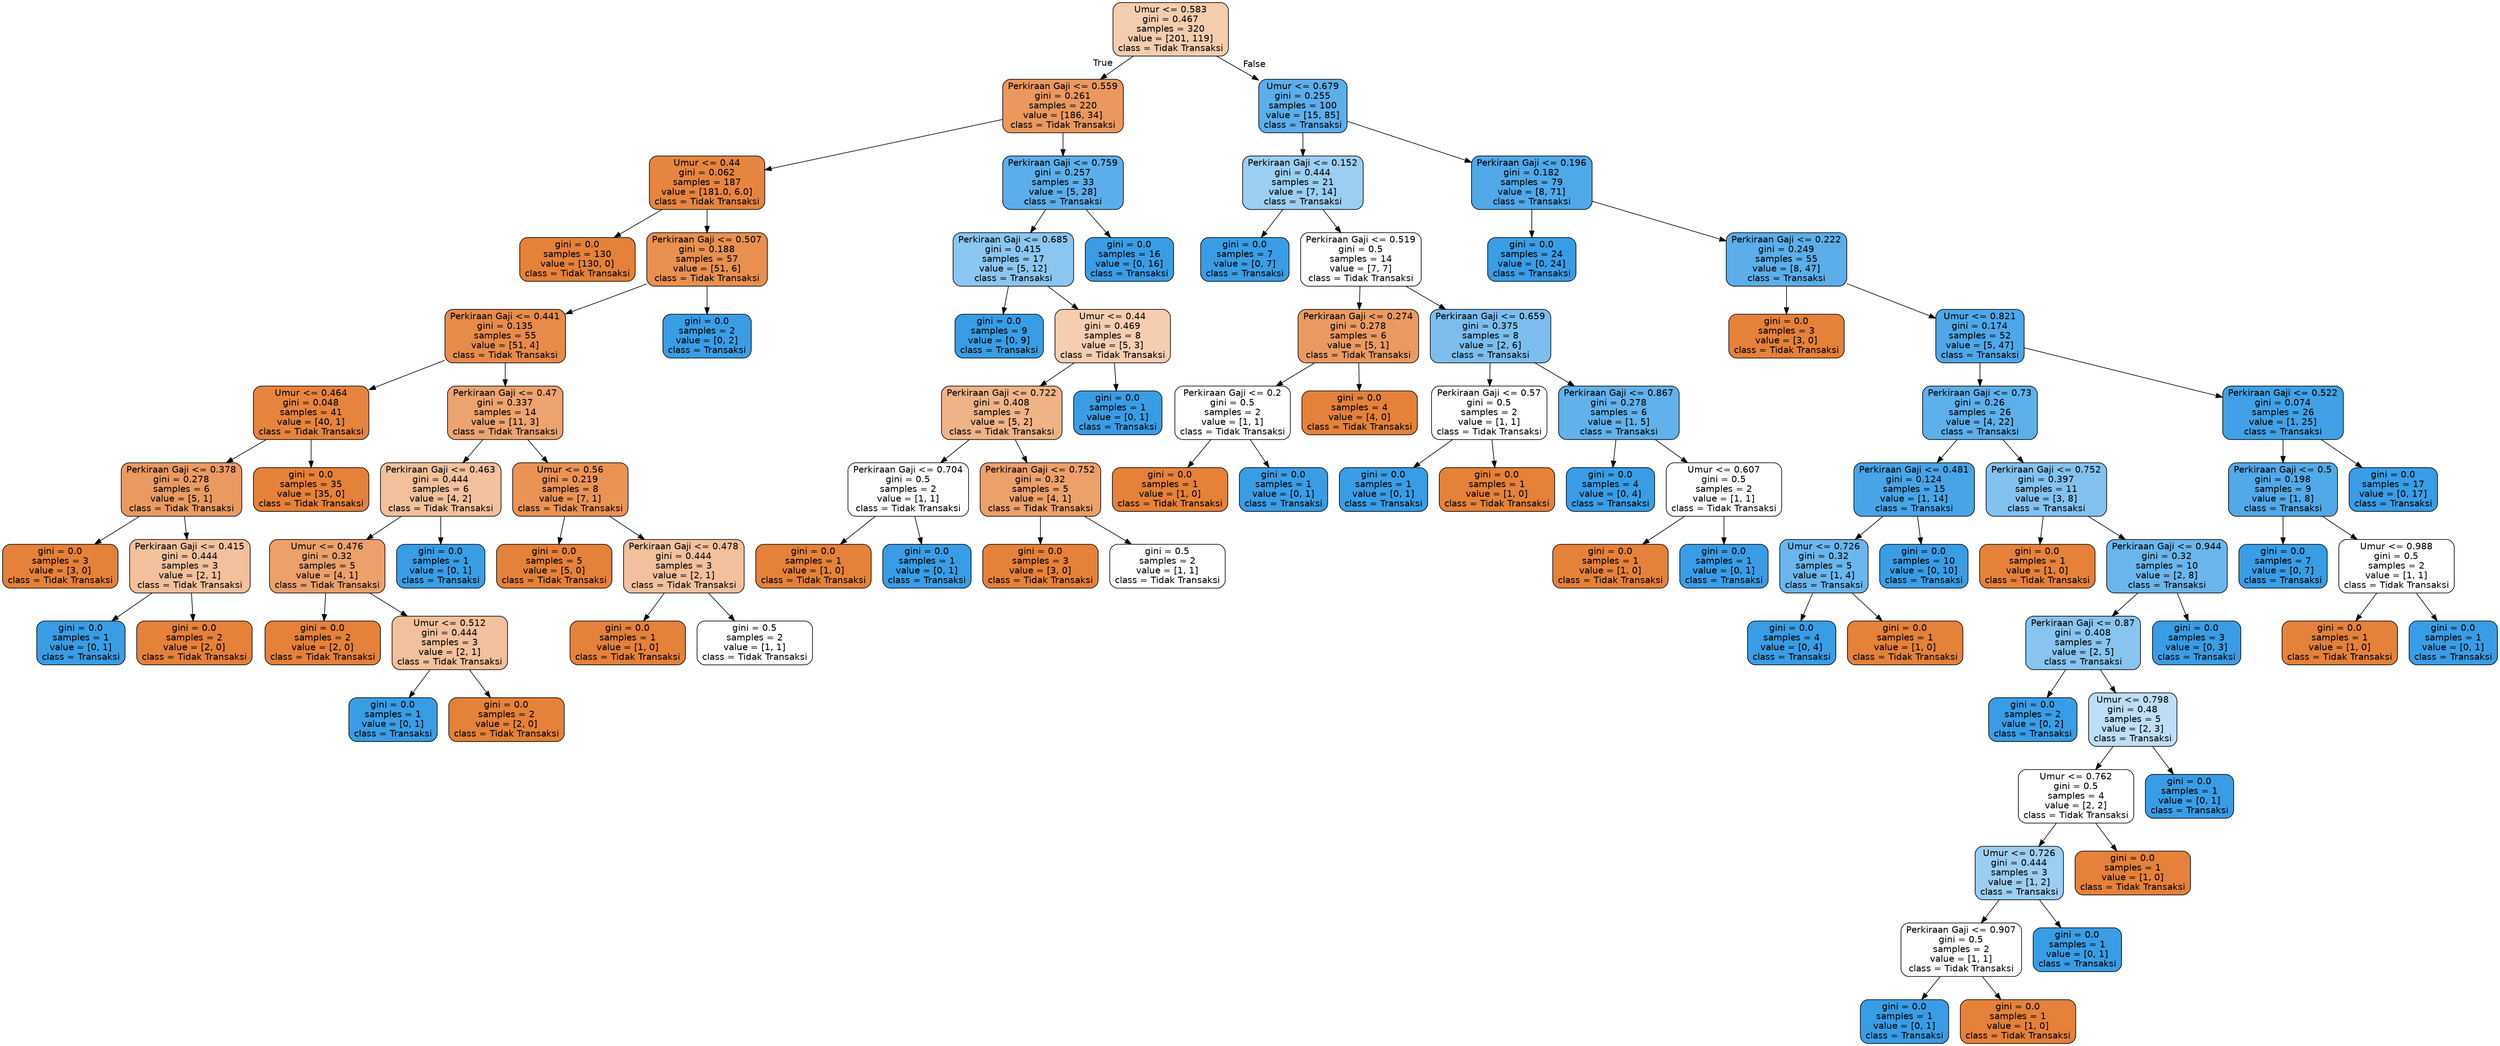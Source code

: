 digraph Tree {
node [shape=box, style="filled, rounded", color="black", fontname="helvetica"] ;
edge [fontname="helvetica"] ;
0 [label="Umur <= 0.583\ngini = 0.467\nsamples = 320\nvalue = [201, 119]\nclass = Tidak Transaksi", fillcolor="#f4ccae"] ;
1 [label="Perkiraan Gaji <= 0.559\ngini = 0.261\nsamples = 220\nvalue = [186, 34]\nclass = Tidak Transaksi", fillcolor="#ea985d"] ;
0 -> 1 [labeldistance=2.5, labelangle=45, headlabel="True"] ;
2 [label="Umur <= 0.44\ngini = 0.062\nsamples = 187\nvalue = [181.0, 6.0]\nclass = Tidak Transaksi", fillcolor="#e68540"] ;
1 -> 2 ;
3 [label="gini = 0.0\nsamples = 130\nvalue = [130, 0]\nclass = Tidak Transaksi", fillcolor="#e58139"] ;
2 -> 3 ;
4 [label="Perkiraan Gaji <= 0.507\ngini = 0.188\nsamples = 57\nvalue = [51, 6]\nclass = Tidak Transaksi", fillcolor="#e89050"] ;
2 -> 4 ;
5 [label="Perkiraan Gaji <= 0.441\ngini = 0.135\nsamples = 55\nvalue = [51, 4]\nclass = Tidak Transaksi", fillcolor="#e78b49"] ;
4 -> 5 ;
6 [label="Umur <= 0.464\ngini = 0.048\nsamples = 41\nvalue = [40, 1]\nclass = Tidak Transaksi", fillcolor="#e6843e"] ;
5 -> 6 ;
7 [label="Perkiraan Gaji <= 0.378\ngini = 0.278\nsamples = 6\nvalue = [5, 1]\nclass = Tidak Transaksi", fillcolor="#ea9a61"] ;
6 -> 7 ;
8 [label="gini = 0.0\nsamples = 3\nvalue = [3, 0]\nclass = Tidak Transaksi", fillcolor="#e58139"] ;
7 -> 8 ;
9 [label="Perkiraan Gaji <= 0.415\ngini = 0.444\nsamples = 3\nvalue = [2, 1]\nclass = Tidak Transaksi", fillcolor="#f2c09c"] ;
7 -> 9 ;
10 [label="gini = 0.0\nsamples = 1\nvalue = [0, 1]\nclass = Transaksi", fillcolor="#399de5"] ;
9 -> 10 ;
11 [label="gini = 0.0\nsamples = 2\nvalue = [2, 0]\nclass = Tidak Transaksi", fillcolor="#e58139"] ;
9 -> 11 ;
12 [label="gini = 0.0\nsamples = 35\nvalue = [35, 0]\nclass = Tidak Transaksi", fillcolor="#e58139"] ;
6 -> 12 ;
13 [label="Perkiraan Gaji <= 0.47\ngini = 0.337\nsamples = 14\nvalue = [11, 3]\nclass = Tidak Transaksi", fillcolor="#eca36f"] ;
5 -> 13 ;
14 [label="Perkiraan Gaji <= 0.463\ngini = 0.444\nsamples = 6\nvalue = [4, 2]\nclass = Tidak Transaksi", fillcolor="#f2c09c"] ;
13 -> 14 ;
15 [label="Umur <= 0.476\ngini = 0.32\nsamples = 5\nvalue = [4, 1]\nclass = Tidak Transaksi", fillcolor="#eca06a"] ;
14 -> 15 ;
16 [label="gini = 0.0\nsamples = 2\nvalue = [2, 0]\nclass = Tidak Transaksi", fillcolor="#e58139"] ;
15 -> 16 ;
17 [label="Umur <= 0.512\ngini = 0.444\nsamples = 3\nvalue = [2, 1]\nclass = Tidak Transaksi", fillcolor="#f2c09c"] ;
15 -> 17 ;
18 [label="gini = 0.0\nsamples = 1\nvalue = [0, 1]\nclass = Transaksi", fillcolor="#399de5"] ;
17 -> 18 ;
19 [label="gini = 0.0\nsamples = 2\nvalue = [2, 0]\nclass = Tidak Transaksi", fillcolor="#e58139"] ;
17 -> 19 ;
20 [label="gini = 0.0\nsamples = 1\nvalue = [0, 1]\nclass = Transaksi", fillcolor="#399de5"] ;
14 -> 20 ;
21 [label="Umur <= 0.56\ngini = 0.219\nsamples = 8\nvalue = [7, 1]\nclass = Tidak Transaksi", fillcolor="#e99355"] ;
13 -> 21 ;
22 [label="gini = 0.0\nsamples = 5\nvalue = [5, 0]\nclass = Tidak Transaksi", fillcolor="#e58139"] ;
21 -> 22 ;
23 [label="Perkiraan Gaji <= 0.478\ngini = 0.444\nsamples = 3\nvalue = [2, 1]\nclass = Tidak Transaksi", fillcolor="#f2c09c"] ;
21 -> 23 ;
24 [label="gini = 0.0\nsamples = 1\nvalue = [1, 0]\nclass = Tidak Transaksi", fillcolor="#e58139"] ;
23 -> 24 ;
25 [label="gini = 0.5\nsamples = 2\nvalue = [1, 1]\nclass = Tidak Transaksi", fillcolor="#ffffff"] ;
23 -> 25 ;
26 [label="gini = 0.0\nsamples = 2\nvalue = [0, 2]\nclass = Transaksi", fillcolor="#399de5"] ;
4 -> 26 ;
27 [label="Perkiraan Gaji <= 0.759\ngini = 0.257\nsamples = 33\nvalue = [5, 28]\nclass = Transaksi", fillcolor="#5caeea"] ;
1 -> 27 ;
28 [label="Perkiraan Gaji <= 0.685\ngini = 0.415\nsamples = 17\nvalue = [5, 12]\nclass = Transaksi", fillcolor="#8bc6f0"] ;
27 -> 28 ;
29 [label="gini = 0.0\nsamples = 9\nvalue = [0, 9]\nclass = Transaksi", fillcolor="#399de5"] ;
28 -> 29 ;
30 [label="Umur <= 0.44\ngini = 0.469\nsamples = 8\nvalue = [5, 3]\nclass = Tidak Transaksi", fillcolor="#f5cdb0"] ;
28 -> 30 ;
31 [label="Perkiraan Gaji <= 0.722\ngini = 0.408\nsamples = 7\nvalue = [5, 2]\nclass = Tidak Transaksi", fillcolor="#efb388"] ;
30 -> 31 ;
32 [label="Perkiraan Gaji <= 0.704\ngini = 0.5\nsamples = 2\nvalue = [1, 1]\nclass = Tidak Transaksi", fillcolor="#ffffff"] ;
31 -> 32 ;
33 [label="gini = 0.0\nsamples = 1\nvalue = [1, 0]\nclass = Tidak Transaksi", fillcolor="#e58139"] ;
32 -> 33 ;
34 [label="gini = 0.0\nsamples = 1\nvalue = [0, 1]\nclass = Transaksi", fillcolor="#399de5"] ;
32 -> 34 ;
35 [label="Perkiraan Gaji <= 0.752\ngini = 0.32\nsamples = 5\nvalue = [4, 1]\nclass = Tidak Transaksi", fillcolor="#eca06a"] ;
31 -> 35 ;
36 [label="gini = 0.0\nsamples = 3\nvalue = [3, 0]\nclass = Tidak Transaksi", fillcolor="#e58139"] ;
35 -> 36 ;
37 [label="gini = 0.5\nsamples = 2\nvalue = [1, 1]\nclass = Tidak Transaksi", fillcolor="#ffffff"] ;
35 -> 37 ;
38 [label="gini = 0.0\nsamples = 1\nvalue = [0, 1]\nclass = Transaksi", fillcolor="#399de5"] ;
30 -> 38 ;
39 [label="gini = 0.0\nsamples = 16\nvalue = [0, 16]\nclass = Transaksi", fillcolor="#399de5"] ;
27 -> 39 ;
40 [label="Umur <= 0.679\ngini = 0.255\nsamples = 100\nvalue = [15, 85]\nclass = Transaksi", fillcolor="#5caeea"] ;
0 -> 40 [labeldistance=2.5, labelangle=-45, headlabel="False"] ;
41 [label="Perkiraan Gaji <= 0.152\ngini = 0.444\nsamples = 21\nvalue = [7, 14]\nclass = Transaksi", fillcolor="#9ccef2"] ;
40 -> 41 ;
42 [label="gini = 0.0\nsamples = 7\nvalue = [0, 7]\nclass = Transaksi", fillcolor="#399de5"] ;
41 -> 42 ;
43 [label="Perkiraan Gaji <= 0.519\ngini = 0.5\nsamples = 14\nvalue = [7, 7]\nclass = Tidak Transaksi", fillcolor="#ffffff"] ;
41 -> 43 ;
44 [label="Perkiraan Gaji <= 0.274\ngini = 0.278\nsamples = 6\nvalue = [5, 1]\nclass = Tidak Transaksi", fillcolor="#ea9a61"] ;
43 -> 44 ;
45 [label="Perkiraan Gaji <= 0.2\ngini = 0.5\nsamples = 2\nvalue = [1, 1]\nclass = Tidak Transaksi", fillcolor="#ffffff"] ;
44 -> 45 ;
46 [label="gini = 0.0\nsamples = 1\nvalue = [1, 0]\nclass = Tidak Transaksi", fillcolor="#e58139"] ;
45 -> 46 ;
47 [label="gini = 0.0\nsamples = 1\nvalue = [0, 1]\nclass = Transaksi", fillcolor="#399de5"] ;
45 -> 47 ;
48 [label="gini = 0.0\nsamples = 4\nvalue = [4, 0]\nclass = Tidak Transaksi", fillcolor="#e58139"] ;
44 -> 48 ;
49 [label="Perkiraan Gaji <= 0.659\ngini = 0.375\nsamples = 8\nvalue = [2, 6]\nclass = Transaksi", fillcolor="#7bbeee"] ;
43 -> 49 ;
50 [label="Perkiraan Gaji <= 0.57\ngini = 0.5\nsamples = 2\nvalue = [1, 1]\nclass = Tidak Transaksi", fillcolor="#ffffff"] ;
49 -> 50 ;
51 [label="gini = 0.0\nsamples = 1\nvalue = [0, 1]\nclass = Transaksi", fillcolor="#399de5"] ;
50 -> 51 ;
52 [label="gini = 0.0\nsamples = 1\nvalue = [1, 0]\nclass = Tidak Transaksi", fillcolor="#e58139"] ;
50 -> 52 ;
53 [label="Perkiraan Gaji <= 0.867\ngini = 0.278\nsamples = 6\nvalue = [1, 5]\nclass = Transaksi", fillcolor="#61b1ea"] ;
49 -> 53 ;
54 [label="gini = 0.0\nsamples = 4\nvalue = [0, 4]\nclass = Transaksi", fillcolor="#399de5"] ;
53 -> 54 ;
55 [label="Umur <= 0.607\ngini = 0.5\nsamples = 2\nvalue = [1, 1]\nclass = Tidak Transaksi", fillcolor="#ffffff"] ;
53 -> 55 ;
56 [label="gini = 0.0\nsamples = 1\nvalue = [1, 0]\nclass = Tidak Transaksi", fillcolor="#e58139"] ;
55 -> 56 ;
57 [label="gini = 0.0\nsamples = 1\nvalue = [0, 1]\nclass = Transaksi", fillcolor="#399de5"] ;
55 -> 57 ;
58 [label="Perkiraan Gaji <= 0.196\ngini = 0.182\nsamples = 79\nvalue = [8, 71]\nclass = Transaksi", fillcolor="#4fa8e8"] ;
40 -> 58 ;
59 [label="gini = 0.0\nsamples = 24\nvalue = [0, 24]\nclass = Transaksi", fillcolor="#399de5"] ;
58 -> 59 ;
60 [label="Perkiraan Gaji <= 0.222\ngini = 0.249\nsamples = 55\nvalue = [8, 47]\nclass = Transaksi", fillcolor="#5baee9"] ;
58 -> 60 ;
61 [label="gini = 0.0\nsamples = 3\nvalue = [3, 0]\nclass = Tidak Transaksi", fillcolor="#e58139"] ;
60 -> 61 ;
62 [label="Umur <= 0.821\ngini = 0.174\nsamples = 52\nvalue = [5, 47]\nclass = Transaksi", fillcolor="#4ea7e8"] ;
60 -> 62 ;
63 [label="Perkiraan Gaji <= 0.73\ngini = 0.26\nsamples = 26\nvalue = [4, 22]\nclass = Transaksi", fillcolor="#5dafea"] ;
62 -> 63 ;
64 [label="Perkiraan Gaji <= 0.481\ngini = 0.124\nsamples = 15\nvalue = [1, 14]\nclass = Transaksi", fillcolor="#47a4e7"] ;
63 -> 64 ;
65 [label="Umur <= 0.726\ngini = 0.32\nsamples = 5\nvalue = [1, 4]\nclass = Transaksi", fillcolor="#6ab6ec"] ;
64 -> 65 ;
66 [label="gini = 0.0\nsamples = 4\nvalue = [0, 4]\nclass = Transaksi", fillcolor="#399de5"] ;
65 -> 66 ;
67 [label="gini = 0.0\nsamples = 1\nvalue = [1, 0]\nclass = Tidak Transaksi", fillcolor="#e58139"] ;
65 -> 67 ;
68 [label="gini = 0.0\nsamples = 10\nvalue = [0, 10]\nclass = Transaksi", fillcolor="#399de5"] ;
64 -> 68 ;
69 [label="Perkiraan Gaji <= 0.752\ngini = 0.397\nsamples = 11\nvalue = [3, 8]\nclass = Transaksi", fillcolor="#83c2ef"] ;
63 -> 69 ;
70 [label="gini = 0.0\nsamples = 1\nvalue = [1, 0]\nclass = Tidak Transaksi", fillcolor="#e58139"] ;
69 -> 70 ;
71 [label="Perkiraan Gaji <= 0.944\ngini = 0.32\nsamples = 10\nvalue = [2, 8]\nclass = Transaksi", fillcolor="#6ab6ec"] ;
69 -> 71 ;
72 [label="Perkiraan Gaji <= 0.87\ngini = 0.408\nsamples = 7\nvalue = [2, 5]\nclass = Transaksi", fillcolor="#88c4ef"] ;
71 -> 72 ;
73 [label="gini = 0.0\nsamples = 2\nvalue = [0, 2]\nclass = Transaksi", fillcolor="#399de5"] ;
72 -> 73 ;
74 [label="Umur <= 0.798\ngini = 0.48\nsamples = 5\nvalue = [2, 3]\nclass = Transaksi", fillcolor="#bddef6"] ;
72 -> 74 ;
75 [label="Umur <= 0.762\ngini = 0.5\nsamples = 4\nvalue = [2, 2]\nclass = Tidak Transaksi", fillcolor="#ffffff"] ;
74 -> 75 ;
76 [label="Umur <= 0.726\ngini = 0.444\nsamples = 3\nvalue = [1, 2]\nclass = Transaksi", fillcolor="#9ccef2"] ;
75 -> 76 ;
77 [label="Perkiraan Gaji <= 0.907\ngini = 0.5\nsamples = 2\nvalue = [1, 1]\nclass = Tidak Transaksi", fillcolor="#ffffff"] ;
76 -> 77 ;
78 [label="gini = 0.0\nsamples = 1\nvalue = [0, 1]\nclass = Transaksi", fillcolor="#399de5"] ;
77 -> 78 ;
79 [label="gini = 0.0\nsamples = 1\nvalue = [1, 0]\nclass = Tidak Transaksi", fillcolor="#e58139"] ;
77 -> 79 ;
80 [label="gini = 0.0\nsamples = 1\nvalue = [0, 1]\nclass = Transaksi", fillcolor="#399de5"] ;
76 -> 80 ;
81 [label="gini = 0.0\nsamples = 1\nvalue = [1, 0]\nclass = Tidak Transaksi", fillcolor="#e58139"] ;
75 -> 81 ;
82 [label="gini = 0.0\nsamples = 1\nvalue = [0, 1]\nclass = Transaksi", fillcolor="#399de5"] ;
74 -> 82 ;
83 [label="gini = 0.0\nsamples = 3\nvalue = [0, 3]\nclass = Transaksi", fillcolor="#399de5"] ;
71 -> 83 ;
84 [label="Perkiraan Gaji <= 0.522\ngini = 0.074\nsamples = 26\nvalue = [1, 25]\nclass = Transaksi", fillcolor="#41a1e6"] ;
62 -> 84 ;
85 [label="Perkiraan Gaji <= 0.5\ngini = 0.198\nsamples = 9\nvalue = [1, 8]\nclass = Transaksi", fillcolor="#52a9e8"] ;
84 -> 85 ;
86 [label="gini = 0.0\nsamples = 7\nvalue = [0, 7]\nclass = Transaksi", fillcolor="#399de5"] ;
85 -> 86 ;
87 [label="Umur <= 0.988\ngini = 0.5\nsamples = 2\nvalue = [1, 1]\nclass = Tidak Transaksi", fillcolor="#ffffff"] ;
85 -> 87 ;
88 [label="gini = 0.0\nsamples = 1\nvalue = [1, 0]\nclass = Tidak Transaksi", fillcolor="#e58139"] ;
87 -> 88 ;
89 [label="gini = 0.0\nsamples = 1\nvalue = [0, 1]\nclass = Transaksi", fillcolor="#399de5"] ;
87 -> 89 ;
90 [label="gini = 0.0\nsamples = 17\nvalue = [0, 17]\nclass = Transaksi", fillcolor="#399de5"] ;
84 -> 90 ;
}